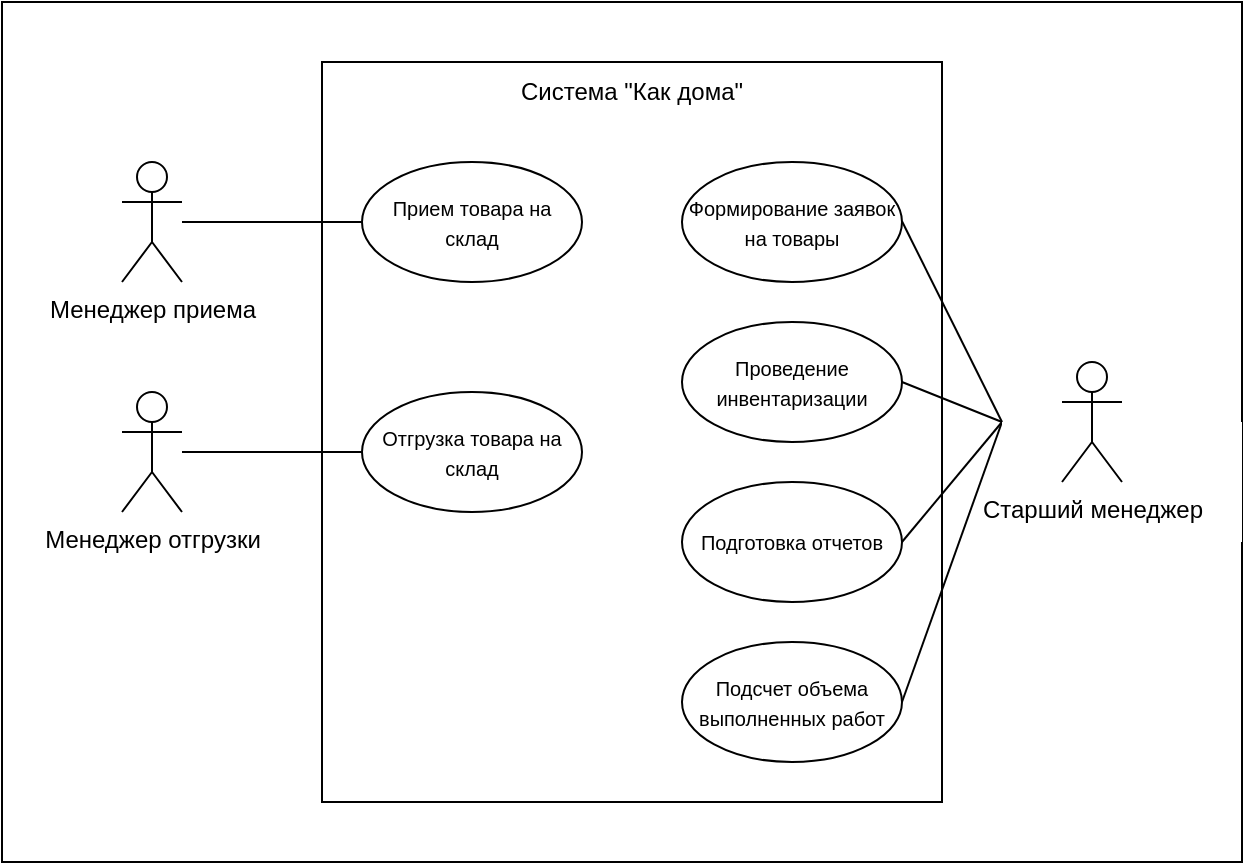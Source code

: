 <mxfile scale="1.5" border="0" version="24.1.0" type="device">
  <diagram name="Страница — 1" id="fhaiwLWIkGYHh089tBbt">
    <mxGraphModel dx="947" dy="525" grid="1" gridSize="10" guides="1" tooltips="1" connect="1" arrows="1" fold="1" page="1" pageScale="1" pageWidth="827" pageHeight="1169" math="0" shadow="0">
      <root>
        <mxCell id="0" />
        <mxCell id="1" parent="0" />
        <mxCell id="2" value="" style="rounded=0;whiteSpace=wrap;html=1;movable=1;resizable=1;rotatable=1;deletable=1;editable=1;connectable=1;" parent="1" vertex="1">
          <mxGeometry x="20" y="330" width="620" height="430" as="geometry" />
        </mxCell>
        <mxCell id="3" value="" style="rounded=0;whiteSpace=wrap;html=1;movable=1;resizable=1;rotatable=1;deletable=1;editable=1;connectable=1;" parent="1" vertex="1">
          <mxGeometry x="180" y="360" width="310" height="370" as="geometry" />
        </mxCell>
        <mxCell id="4" value="Система &quot;Как дома&lt;span style=&quot;background-color: initial;&quot;&gt;&quot;&lt;/span&gt;" style="text;html=1;strokeColor=none;fillColor=none;align=center;verticalAlign=middle;whiteSpace=wrap;rounded=0;" parent="1" vertex="1">
          <mxGeometry x="180" y="360" width="310" height="30" as="geometry" />
        </mxCell>
        <mxCell id="5" value="&lt;font style=&quot;font-size: 10px;&quot;&gt;Прием товара на склад&lt;br&gt;&lt;/font&gt;" style="ellipse;whiteSpace=wrap;html=1;movable=1;resizable=1;rotatable=1;deletable=1;editable=1;connectable=1;container=0;" parent="1" vertex="1">
          <mxGeometry x="200" y="410" width="110" height="60" as="geometry" />
        </mxCell>
        <mxCell id="8" value="Менеджер приема" style="shape=umlActor;verticalLabelPosition=bottom;verticalAlign=top;html=1;outlineConnect=0;" parent="1" vertex="1">
          <mxGeometry x="80" y="410" width="30" height="60" as="geometry" />
        </mxCell>
        <mxCell id="9" value="" style="endArrow=none;html=1;rounded=0;exitX=0;exitY=0.5;exitDx=0;exitDy=0;" parent="1" source="5" edge="1" target="8">
          <mxGeometry width="50" height="50" relative="1" as="geometry">
            <mxPoint x="200" y="350" as="sourcePoint" />
            <mxPoint x="120" y="470" as="targetPoint" />
          </mxGeometry>
        </mxCell>
        <mxCell id="LazAZW0VkNFoKNWaj2LP-19" value="Менеджер отгрузки" style="shape=umlActor;verticalLabelPosition=bottom;verticalAlign=top;html=1;outlineConnect=0;" vertex="1" parent="1">
          <mxGeometry x="80" y="525" width="30" height="60" as="geometry" />
        </mxCell>
        <mxCell id="LazAZW0VkNFoKNWaj2LP-20" value="&lt;font style=&quot;font-size: 10px;&quot;&gt;Отгрузка товара на склад&lt;br&gt;&lt;/font&gt;" style="ellipse;whiteSpace=wrap;html=1;movable=1;resizable=1;rotatable=1;deletable=1;editable=1;connectable=1;container=0;" vertex="1" parent="1">
          <mxGeometry x="200" y="525" width="110" height="60" as="geometry" />
        </mxCell>
        <mxCell id="LazAZW0VkNFoKNWaj2LP-21" value="" style="endArrow=none;html=1;rounded=0;exitX=0;exitY=0.5;exitDx=0;exitDy=0;" edge="1" parent="1" source="LazAZW0VkNFoKNWaj2LP-20">
          <mxGeometry width="50" height="50" relative="1" as="geometry">
            <mxPoint x="200" y="465" as="sourcePoint" />
            <mxPoint x="110" y="555" as="targetPoint" />
          </mxGeometry>
        </mxCell>
        <mxCell id="LazAZW0VkNFoKNWaj2LP-23" value="" style="endArrow=none;html=1;rounded=0;exitX=0;exitY=0;exitDx=0;exitDy=0;" edge="1" parent="1" source="LazAZW0VkNFoKNWaj2LP-33">
          <mxGeometry width="50" height="50" relative="1" as="geometry">
            <mxPoint x="560" y="440" as="sourcePoint" />
            <mxPoint x="470" y="439.63" as="targetPoint" />
          </mxGeometry>
        </mxCell>
        <mxCell id="LazAZW0VkNFoKNWaj2LP-24" value="&lt;font style=&quot;font-size: 10px;&quot;&gt;Формирование заявок на товары&lt;br&gt;&lt;/font&gt;" style="ellipse;whiteSpace=wrap;html=1;movable=1;resizable=1;rotatable=1;deletable=1;editable=1;connectable=1;container=0;" vertex="1" parent="1">
          <mxGeometry x="360" y="410" width="110" height="60" as="geometry" />
        </mxCell>
        <mxCell id="LazAZW0VkNFoKNWaj2LP-25" value="&lt;font style=&quot;font-size: 10px;&quot;&gt;Проведение инвентаризации&lt;br&gt;&lt;/font&gt;" style="ellipse;whiteSpace=wrap;html=1;movable=1;resizable=1;rotatable=1;deletable=1;editable=1;connectable=1;container=0;" vertex="1" parent="1">
          <mxGeometry x="360" y="490" width="110" height="60" as="geometry" />
        </mxCell>
        <mxCell id="LazAZW0VkNFoKNWaj2LP-26" value="&lt;font style=&quot;font-size: 10px;&quot;&gt;Подготовка отчетов&lt;br&gt;&lt;/font&gt;" style="ellipse;whiteSpace=wrap;html=1;movable=1;resizable=1;rotatable=1;deletable=1;editable=1;connectable=1;container=0;" vertex="1" parent="1">
          <mxGeometry x="360" y="570" width="110" height="60" as="geometry" />
        </mxCell>
        <mxCell id="LazAZW0VkNFoKNWaj2LP-27" value="&lt;font style=&quot;font-size: 10px;&quot;&gt;Подсчет объема выполненных работ&lt;br&gt;&lt;/font&gt;" style="ellipse;whiteSpace=wrap;html=1;movable=1;resizable=1;rotatable=1;deletable=1;editable=1;connectable=1;container=0;" vertex="1" parent="1">
          <mxGeometry x="360" y="650" width="110" height="60" as="geometry" />
        </mxCell>
        <mxCell id="LazAZW0VkNFoKNWaj2LP-28" value="" style="endArrow=none;html=1;rounded=0;entryX=1;entryY=0.5;entryDx=0;entryDy=0;exitX=0;exitY=0;exitDx=0;exitDy=0;" edge="1" parent="1" source="LazAZW0VkNFoKNWaj2LP-33" target="LazAZW0VkNFoKNWaj2LP-25">
          <mxGeometry width="50" height="50" relative="1" as="geometry">
            <mxPoint x="560" y="440" as="sourcePoint" />
            <mxPoint x="480" y="449.63" as="targetPoint" />
          </mxGeometry>
        </mxCell>
        <mxCell id="LazAZW0VkNFoKNWaj2LP-29" value="" style="endArrow=none;html=1;rounded=0;entryX=1;entryY=0.5;entryDx=0;entryDy=0;exitX=0;exitY=0;exitDx=0;exitDy=0;" edge="1" parent="1" source="LazAZW0VkNFoKNWaj2LP-33" target="LazAZW0VkNFoKNWaj2LP-26">
          <mxGeometry width="50" height="50" relative="1" as="geometry">
            <mxPoint x="560" y="440" as="sourcePoint" />
            <mxPoint x="490" y="459.63" as="targetPoint" />
          </mxGeometry>
        </mxCell>
        <mxCell id="LazAZW0VkNFoKNWaj2LP-30" value="" style="endArrow=none;html=1;rounded=0;entryX=1;entryY=0.5;entryDx=0;entryDy=0;exitX=0;exitY=0;exitDx=0;exitDy=0;" edge="1" parent="1" source="LazAZW0VkNFoKNWaj2LP-33" target="LazAZW0VkNFoKNWaj2LP-27">
          <mxGeometry width="50" height="50" relative="1" as="geometry">
            <mxPoint x="560" y="440" as="sourcePoint" />
            <mxPoint x="500" y="469.63" as="targetPoint" />
          </mxGeometry>
        </mxCell>
        <mxCell id="LazAZW0VkNFoKNWaj2LP-33" value="" style="rounded=0;whiteSpace=wrap;html=1;strokeColor=none;" vertex="1" parent="1">
          <mxGeometry x="520" y="540" width="120" height="60" as="geometry" />
        </mxCell>
        <mxCell id="LazAZW0VkNFoKNWaj2LP-22" value="Старший менеджер" style="shape=umlActor;verticalLabelPosition=bottom;verticalAlign=top;html=1;outlineConnect=0;" vertex="1" parent="1">
          <mxGeometry x="550" y="510" width="30" height="60" as="geometry" />
        </mxCell>
      </root>
    </mxGraphModel>
  </diagram>
</mxfile>
